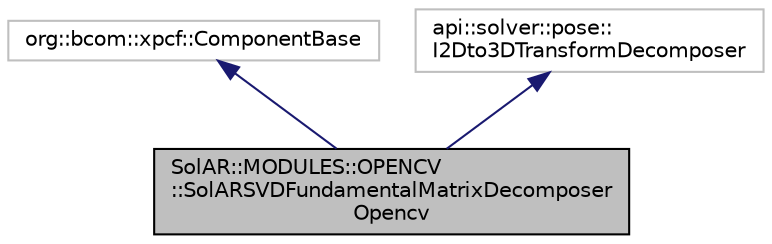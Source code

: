 digraph "SolAR::MODULES::OPENCV::SolARSVDFundamentalMatrixDecomposerOpencv"
{
 // LATEX_PDF_SIZE
  edge [fontname="Helvetica",fontsize="10",labelfontname="Helvetica",labelfontsize="10"];
  node [fontname="Helvetica",fontsize="10",shape=record];
  Node1 [label="SolAR::MODULES::OPENCV\l::SolARSVDFundamentalMatrixDecomposer\lOpencv",height=0.2,width=0.4,color="black", fillcolor="grey75", style="filled", fontcolor="black",tooltip="Decomposes Fundamental matrix on a set of camera poses based on opencv SVD solver...."];
  Node2 -> Node1 [dir="back",color="midnightblue",fontsize="10",style="solid",fontname="Helvetica"];
  Node2 [label="org::bcom::xpcf::ComponentBase",height=0.2,width=0.4,color="grey75", fillcolor="white", style="filled",tooltip=" "];
  Node3 -> Node1 [dir="back",color="midnightblue",fontsize="10",style="solid",fontname="Helvetica"];
  Node3 [label="api::solver::pose::\lI2Dto3DTransformDecomposer",height=0.2,width=0.4,color="grey75", fillcolor="white", style="filled",tooltip=" "];
}
